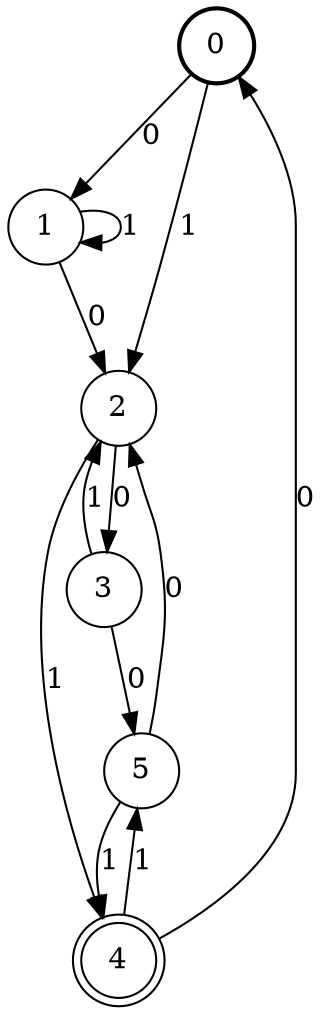 digraph Automat {
    node [shape = circle];
    0 [style = "bold"];
    0 -> 1 [label = "0"];
    0 -> 2 [label = "1"];
    1 -> 2 [label = "0"];
    1 -> 1 [label = "1"];
    2 -> 3 [label = "0"];
    2 -> 4 [label = "1"];
    3 -> 5 [label = "0"];
    3 -> 2 [label = "1"];
    4 [peripheries=2]
    4 -> 0 [label = "0"];
    4 -> 5 [label = "1"];
    5 -> 2 [label = "0"];
    5 -> 4 [label = "1"];
}
